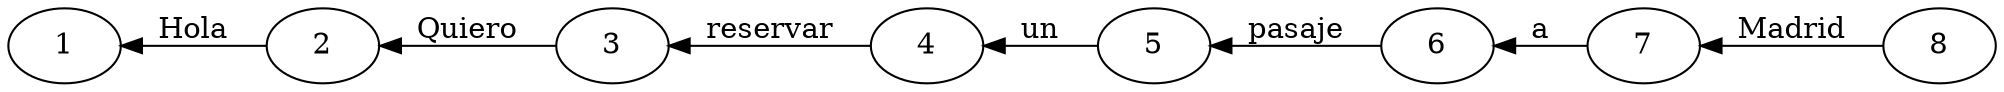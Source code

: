 digraph asr {
    nodesep=1.7
    rankdir=RL
    "8" -> "7" [label="Madrid"];
    "7" -> "6" [label="a"];
    "6" -> "5" [label="pasaje", rankdir="TB"];
    "5" -> "4" [label="un"];
    "4" -> "3" [label="reservar"];
    "3" -> "2" [label="Quiero"];
    "2" -> "1" [label="Hola"];
}
